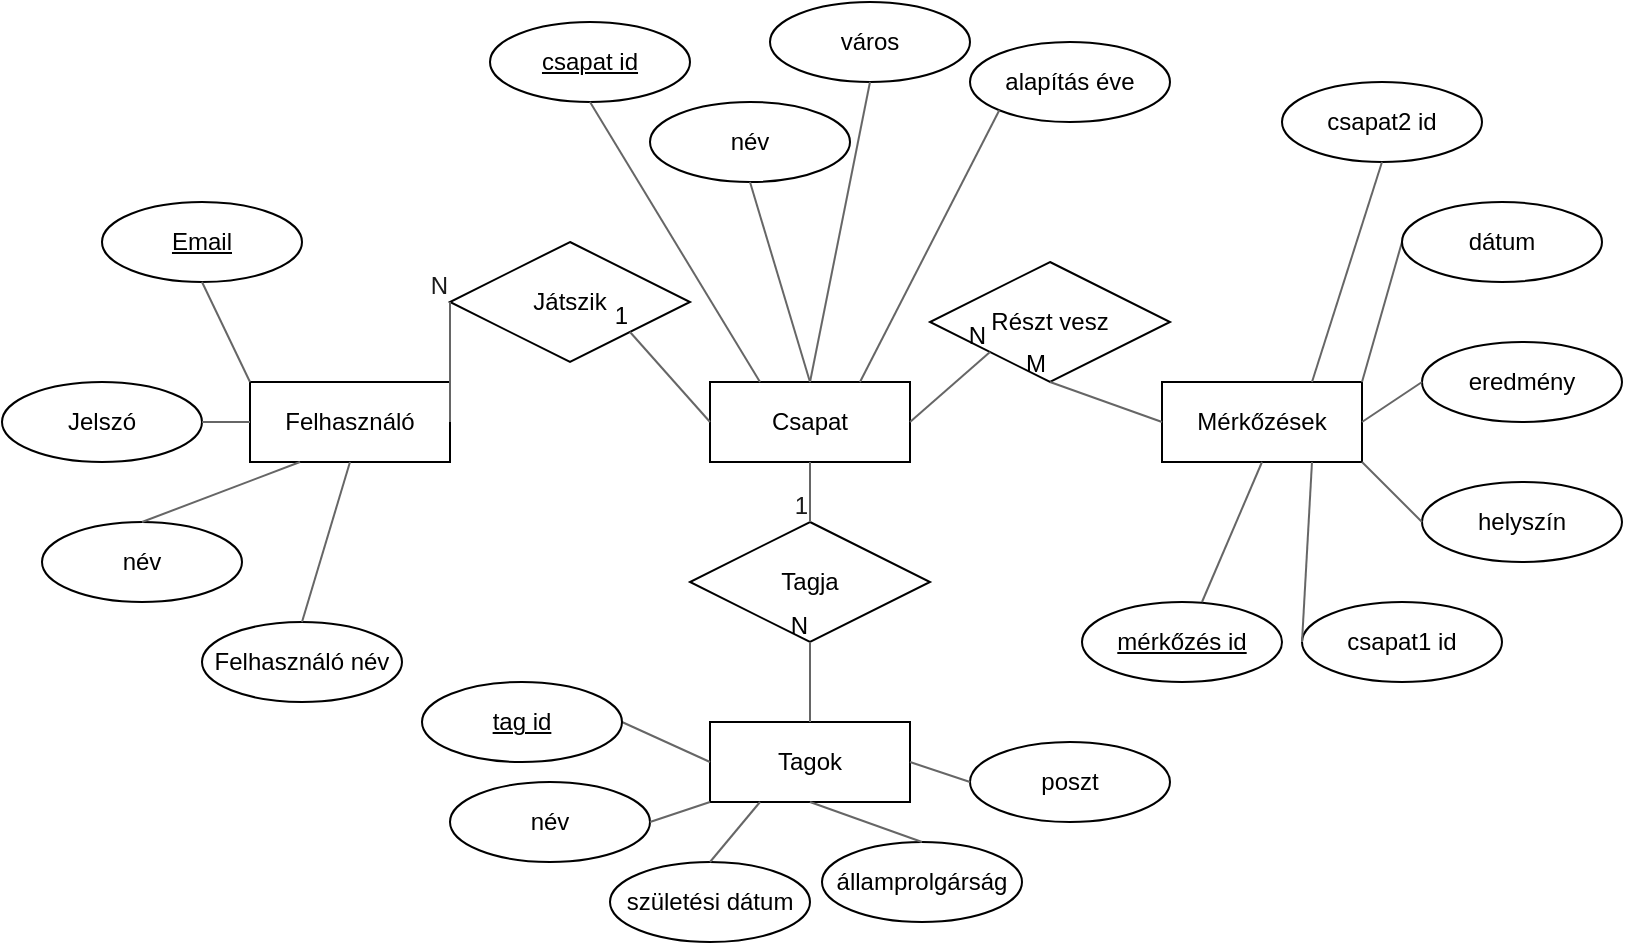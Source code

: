 <mxfile version="22.1.7" type="device">
  <diagram name="1 oldal" id="w1diMqPiLW5r_QcJpffy">
    <mxGraphModel dx="1393" dy="766" grid="1" gridSize="10" guides="1" tooltips="1" connect="1" arrows="1" fold="1" page="1" pageScale="1" pageWidth="827" pageHeight="1169" math="0" shadow="0">
      <root>
        <mxCell id="0" />
        <mxCell id="1" parent="0" />
        <mxCell id="WHFa9EzJ1td1gtTdWFNO-1" value="Játszik" style="shape=rhombus;perimeter=rhombusPerimeter;whiteSpace=wrap;html=1;align=center;" parent="1" vertex="1">
          <mxGeometry x="234" y="140" width="120" height="60" as="geometry" />
        </mxCell>
        <mxCell id="WHFa9EzJ1td1gtTdWFNO-2" value="Részt vesz" style="shape=rhombus;perimeter=rhombusPerimeter;whiteSpace=wrap;html=1;align=center;" parent="1" vertex="1">
          <mxGeometry x="474" y="150" width="120" height="60" as="geometry" />
        </mxCell>
        <mxCell id="WHFa9EzJ1td1gtTdWFNO-3" value="Tagja" style="shape=rhombus;perimeter=rhombusPerimeter;whiteSpace=wrap;html=1;align=center;" parent="1" vertex="1">
          <mxGeometry x="354" y="280" width="120" height="60" as="geometry" />
        </mxCell>
        <mxCell id="WHFa9EzJ1td1gtTdWFNO-4" value="Felhasználó" style="whiteSpace=wrap;html=1;align=center;" parent="1" vertex="1">
          <mxGeometry x="134" y="210" width="100" height="40" as="geometry" />
        </mxCell>
        <mxCell id="WHFa9EzJ1td1gtTdWFNO-5" value="Csapat" style="whiteSpace=wrap;html=1;align=center;" parent="1" vertex="1">
          <mxGeometry x="364" y="210" width="100" height="40" as="geometry" />
        </mxCell>
        <mxCell id="WHFa9EzJ1td1gtTdWFNO-6" value="Tagok" style="whiteSpace=wrap;html=1;align=center;" parent="1" vertex="1">
          <mxGeometry x="364" y="380" width="100" height="40" as="geometry" />
        </mxCell>
        <mxCell id="WHFa9EzJ1td1gtTdWFNO-7" value="Mérkőzések" style="whiteSpace=wrap;html=1;align=center;" parent="1" vertex="1">
          <mxGeometry x="590" y="210" width="100" height="40" as="geometry" />
        </mxCell>
        <mxCell id="WHFa9EzJ1td1gtTdWFNO-9" value="Jelszó" style="ellipse;whiteSpace=wrap;html=1;align=center;" parent="1" vertex="1">
          <mxGeometry x="10" y="210" width="100" height="40" as="geometry" />
        </mxCell>
        <mxCell id="WHFa9EzJ1td1gtTdWFNO-10" value="Email" style="ellipse;whiteSpace=wrap;html=1;align=center;fontStyle=4;" parent="1" vertex="1">
          <mxGeometry x="60" y="120" width="100" height="40" as="geometry" />
        </mxCell>
        <mxCell id="WHFa9EzJ1td1gtTdWFNO-12" value="név" style="ellipse;whiteSpace=wrap;html=1;align=center;" parent="1" vertex="1">
          <mxGeometry x="30" y="280" width="100" height="40" as="geometry" />
        </mxCell>
        <mxCell id="WHFa9EzJ1td1gtTdWFNO-13" value="város" style="ellipse;whiteSpace=wrap;html=1;align=center;" parent="1" vertex="1">
          <mxGeometry x="394" y="20" width="100" height="40" as="geometry" />
        </mxCell>
        <mxCell id="WHFa9EzJ1td1gtTdWFNO-14" value="csapat id" style="ellipse;whiteSpace=wrap;html=1;align=center;fontStyle=4;" parent="1" vertex="1">
          <mxGeometry x="254" y="30" width="100" height="40" as="geometry" />
        </mxCell>
        <mxCell id="WHFa9EzJ1td1gtTdWFNO-15" value="alapítás éve" style="ellipse;whiteSpace=wrap;html=1;align=center;" parent="1" vertex="1">
          <mxGeometry x="494" y="40" width="100" height="40" as="geometry" />
        </mxCell>
        <mxCell id="WHFa9EzJ1td1gtTdWFNO-16" value="államprolgárság" style="ellipse;whiteSpace=wrap;html=1;align=center;" parent="1" vertex="1">
          <mxGeometry x="420" y="440" width="100" height="40" as="geometry" />
        </mxCell>
        <mxCell id="WHFa9EzJ1td1gtTdWFNO-18" value="születési dátum" style="ellipse;whiteSpace=wrap;html=1;align=center;" parent="1" vertex="1">
          <mxGeometry x="314" y="450" width="100" height="40" as="geometry" />
        </mxCell>
        <mxCell id="WHFa9EzJ1td1gtTdWFNO-19" value="poszt" style="ellipse;whiteSpace=wrap;html=1;align=center;" parent="1" vertex="1">
          <mxGeometry x="494" y="390" width="100" height="40" as="geometry" />
        </mxCell>
        <mxCell id="WHFa9EzJ1td1gtTdWFNO-20" value="eredmény" style="ellipse;whiteSpace=wrap;html=1;align=center;" parent="1" vertex="1">
          <mxGeometry x="720" y="190" width="100" height="40" as="geometry" />
        </mxCell>
        <mxCell id="WHFa9EzJ1td1gtTdWFNO-22" value="helyszín" style="ellipse;whiteSpace=wrap;html=1;align=center;" parent="1" vertex="1">
          <mxGeometry x="720" y="260" width="100" height="40" as="geometry" />
        </mxCell>
        <mxCell id="WHFa9EzJ1td1gtTdWFNO-23" value="csapat1 id" style="ellipse;whiteSpace=wrap;html=1;align=center;" parent="1" vertex="1">
          <mxGeometry x="660" y="320" width="100" height="40" as="geometry" />
        </mxCell>
        <mxCell id="WHFa9EzJ1td1gtTdWFNO-24" value="csapat2 id" style="ellipse;whiteSpace=wrap;html=1;align=center;" parent="1" vertex="1">
          <mxGeometry x="650" y="60" width="100" height="40" as="geometry" />
        </mxCell>
        <mxCell id="WHFa9EzJ1td1gtTdWFNO-25" value="" style="endArrow=none;html=1;rounded=0;entryX=0.5;entryY=1;entryDx=0;entryDy=0;exitX=0.5;exitY=0;exitDx=0;exitDy=0;strokeColor=#666666;fillColor=#f5f5f5;" parent="1" source="WHFa9EzJ1td1gtTdWFNO-6" target="WHFa9EzJ1td1gtTdWFNO-3" edge="1">
          <mxGeometry relative="1" as="geometry">
            <mxPoint x="370" y="390" as="sourcePoint" />
            <mxPoint x="560" y="430" as="targetPoint" />
          </mxGeometry>
        </mxCell>
        <mxCell id="WHFa9EzJ1td1gtTdWFNO-26" value="N" style="resizable=0;html=1;whiteSpace=wrap;align=right;verticalAlign=bottom;" parent="WHFa9EzJ1td1gtTdWFNO-25" connectable="0" vertex="1">
          <mxGeometry x="1" relative="1" as="geometry" />
        </mxCell>
        <mxCell id="WHFa9EzJ1td1gtTdWFNO-27" value="" style="endArrow=none;html=1;rounded=0;entryX=0.5;entryY=0;entryDx=0;entryDy=0;exitX=0.5;exitY=1;exitDx=0;exitDy=0;fillColor=#f5f5f5;strokeColor=#666666;" parent="1" source="WHFa9EzJ1td1gtTdWFNO-5" target="WHFa9EzJ1td1gtTdWFNO-3" edge="1">
          <mxGeometry relative="1" as="geometry">
            <mxPoint x="400" y="430" as="sourcePoint" />
            <mxPoint x="560" y="430" as="targetPoint" />
          </mxGeometry>
        </mxCell>
        <mxCell id="WHFa9EzJ1td1gtTdWFNO-28" value="1" style="resizable=0;html=1;whiteSpace=wrap;align=right;verticalAlign=bottom;fontColor=#1A1A1A;" parent="WHFa9EzJ1td1gtTdWFNO-27" connectable="0" vertex="1">
          <mxGeometry x="1" relative="1" as="geometry" />
        </mxCell>
        <mxCell id="WHFa9EzJ1td1gtTdWFNO-29" value="" style="endArrow=none;html=1;rounded=0;exitX=1;exitY=0.5;exitDx=0;exitDy=0;entryX=0;entryY=1;entryDx=0;entryDy=0;fillColor=#f5f5f5;strokeColor=#666666;" parent="1" source="WHFa9EzJ1td1gtTdWFNO-5" target="WHFa9EzJ1td1gtTdWFNO-2" edge="1">
          <mxGeometry relative="1" as="geometry">
            <mxPoint x="400" y="430" as="sourcePoint" />
            <mxPoint x="560" y="430" as="targetPoint" />
          </mxGeometry>
        </mxCell>
        <mxCell id="WHFa9EzJ1td1gtTdWFNO-30" value="N" style="resizable=0;html=1;whiteSpace=wrap;align=right;verticalAlign=bottom;" parent="WHFa9EzJ1td1gtTdWFNO-29" connectable="0" vertex="1">
          <mxGeometry x="1" relative="1" as="geometry" />
        </mxCell>
        <mxCell id="WHFa9EzJ1td1gtTdWFNO-31" value="" style="endArrow=none;html=1;rounded=0;exitX=0;exitY=0.5;exitDx=0;exitDy=0;entryX=0.5;entryY=1;entryDx=0;entryDy=0;fillColor=#f5f5f5;strokeColor=#666666;" parent="1" source="WHFa9EzJ1td1gtTdWFNO-7" target="WHFa9EzJ1td1gtTdWFNO-2" edge="1">
          <mxGeometry relative="1" as="geometry">
            <mxPoint x="400" y="430" as="sourcePoint" />
            <mxPoint x="560" y="430" as="targetPoint" />
          </mxGeometry>
        </mxCell>
        <mxCell id="WHFa9EzJ1td1gtTdWFNO-32" value="M" style="resizable=0;html=1;whiteSpace=wrap;align=right;verticalAlign=bottom;" parent="WHFa9EzJ1td1gtTdWFNO-31" connectable="0" vertex="1">
          <mxGeometry x="1" relative="1" as="geometry" />
        </mxCell>
        <mxCell id="WHFa9EzJ1td1gtTdWFNO-34" value="" style="endArrow=none;html=1;rounded=0;exitX=1;exitY=0.5;exitDx=0;exitDy=0;entryX=0;entryY=0.5;entryDx=0;entryDy=0;fillColor=#f5f5f5;strokeColor=#666666;" parent="1" source="WHFa9EzJ1td1gtTdWFNO-4" target="WHFa9EzJ1td1gtTdWFNO-1" edge="1">
          <mxGeometry relative="1" as="geometry">
            <mxPoint x="400" y="430" as="sourcePoint" />
            <mxPoint x="560" y="430" as="targetPoint" />
          </mxGeometry>
        </mxCell>
        <mxCell id="WHFa9EzJ1td1gtTdWFNO-35" value="N" style="resizable=0;html=1;whiteSpace=wrap;align=right;verticalAlign=bottom;fontColor=#1A1A1A;" parent="WHFa9EzJ1td1gtTdWFNO-34" connectable="0" vertex="1">
          <mxGeometry x="1" relative="1" as="geometry" />
        </mxCell>
        <mxCell id="WHFa9EzJ1td1gtTdWFNO-36" value="" style="endArrow=none;html=1;rounded=0;exitX=0;exitY=0.5;exitDx=0;exitDy=0;entryX=1;entryY=1;entryDx=0;entryDy=0;fillColor=#f5f5f5;strokeColor=#666666;" parent="1" source="WHFa9EzJ1td1gtTdWFNO-5" target="WHFa9EzJ1td1gtTdWFNO-1" edge="1">
          <mxGeometry relative="1" as="geometry">
            <mxPoint x="400" y="430" as="sourcePoint" />
            <mxPoint x="560" y="430" as="targetPoint" />
          </mxGeometry>
        </mxCell>
        <mxCell id="WHFa9EzJ1td1gtTdWFNO-37" value="1" style="resizable=0;html=1;whiteSpace=wrap;align=right;verticalAlign=bottom;" parent="WHFa9EzJ1td1gtTdWFNO-36" connectable="0" vertex="1">
          <mxGeometry x="1" relative="1" as="geometry" />
        </mxCell>
        <mxCell id="WHFa9EzJ1td1gtTdWFNO-38" value="" style="endArrow=none;html=1;rounded=0;entryX=0;entryY=0;entryDx=0;entryDy=0;exitX=0.5;exitY=1;exitDx=0;exitDy=0;fillColor=#f5f5f5;strokeColor=#666666;" parent="1" source="WHFa9EzJ1td1gtTdWFNO-10" target="WHFa9EzJ1td1gtTdWFNO-4" edge="1">
          <mxGeometry relative="1" as="geometry">
            <mxPoint x="400" y="430" as="sourcePoint" />
            <mxPoint x="560" y="430" as="targetPoint" />
          </mxGeometry>
        </mxCell>
        <mxCell id="WHFa9EzJ1td1gtTdWFNO-39" value="" style="endArrow=none;html=1;rounded=0;exitX=0;exitY=0.5;exitDx=0;exitDy=0;entryX=1;entryY=0.5;entryDx=0;entryDy=0;fillColor=#f5f5f5;strokeColor=#666666;" parent="1" source="WHFa9EzJ1td1gtTdWFNO-4" target="WHFa9EzJ1td1gtTdWFNO-9" edge="1">
          <mxGeometry relative="1" as="geometry">
            <mxPoint x="400" y="430" as="sourcePoint" />
            <mxPoint x="560" y="430" as="targetPoint" />
          </mxGeometry>
        </mxCell>
        <mxCell id="WHFa9EzJ1td1gtTdWFNO-41" value="" style="endArrow=none;html=1;rounded=0;exitX=0.25;exitY=1;exitDx=0;exitDy=0;entryX=0.5;entryY=0;entryDx=0;entryDy=0;fillColor=#f5f5f5;strokeColor=#666666;" parent="1" source="WHFa9EzJ1td1gtTdWFNO-4" target="WHFa9EzJ1td1gtTdWFNO-12" edge="1">
          <mxGeometry relative="1" as="geometry">
            <mxPoint x="400" y="430" as="sourcePoint" />
            <mxPoint x="560" y="430" as="targetPoint" />
          </mxGeometry>
        </mxCell>
        <mxCell id="WHFa9EzJ1td1gtTdWFNO-42" value="" style="endArrow=none;html=1;rounded=0;exitX=0;exitY=0.5;exitDx=0;exitDy=0;entryX=1;entryY=0.5;entryDx=0;entryDy=0;fillColor=#f5f5f5;strokeColor=#666666;" parent="1" source="WHFa9EzJ1td1gtTdWFNO-6" target="WHFa9EzJ1td1gtTdWFNO-61" edge="1">
          <mxGeometry relative="1" as="geometry">
            <mxPoint x="400" y="430" as="sourcePoint" />
            <mxPoint x="334.0" y="430" as="targetPoint" />
          </mxGeometry>
        </mxCell>
        <mxCell id="WHFa9EzJ1td1gtTdWFNO-43" value="" style="endArrow=none;html=1;rounded=0;exitX=0.25;exitY=1;exitDx=0;exitDy=0;entryX=0.5;entryY=0;entryDx=0;entryDy=0;fillColor=#f5f5f5;strokeColor=#666666;" parent="1" source="WHFa9EzJ1td1gtTdWFNO-6" target="WHFa9EzJ1td1gtTdWFNO-18" edge="1">
          <mxGeometry relative="1" as="geometry">
            <mxPoint x="400" y="430" as="sourcePoint" />
            <mxPoint x="560" y="430" as="targetPoint" />
          </mxGeometry>
        </mxCell>
        <mxCell id="WHFa9EzJ1td1gtTdWFNO-44" value="" style="endArrow=none;html=1;rounded=0;exitX=0.5;exitY=1;exitDx=0;exitDy=0;entryX=0.5;entryY=0;entryDx=0;entryDy=0;fillColor=#f5f5f5;strokeColor=#666666;" parent="1" source="WHFa9EzJ1td1gtTdWFNO-6" target="WHFa9EzJ1td1gtTdWFNO-16" edge="1">
          <mxGeometry relative="1" as="geometry">
            <mxPoint x="400" y="430" as="sourcePoint" />
            <mxPoint x="560" y="430" as="targetPoint" />
          </mxGeometry>
        </mxCell>
        <mxCell id="WHFa9EzJ1td1gtTdWFNO-45" value="" style="endArrow=none;html=1;rounded=0;exitX=1;exitY=0.5;exitDx=0;exitDy=0;entryX=0;entryY=0.5;entryDx=0;entryDy=0;fillColor=#f5f5f5;strokeColor=#666666;" parent="1" source="WHFa9EzJ1td1gtTdWFNO-6" target="WHFa9EzJ1td1gtTdWFNO-19" edge="1">
          <mxGeometry relative="1" as="geometry">
            <mxPoint x="400" y="430" as="sourcePoint" />
            <mxPoint x="560" y="430" as="targetPoint" />
          </mxGeometry>
        </mxCell>
        <mxCell id="WHFa9EzJ1td1gtTdWFNO-46" value="" style="endArrow=none;html=1;rounded=0;entryX=0.5;entryY=1;entryDx=0;entryDy=0;exitX=0.75;exitY=0;exitDx=0;exitDy=0;fillColor=#f5f5f5;strokeColor=#666666;" parent="1" source="WHFa9EzJ1td1gtTdWFNO-7" target="WHFa9EzJ1td1gtTdWFNO-24" edge="1">
          <mxGeometry relative="1" as="geometry">
            <mxPoint x="400" y="430" as="sourcePoint" />
            <mxPoint x="560" y="430" as="targetPoint" />
          </mxGeometry>
        </mxCell>
        <mxCell id="WHFa9EzJ1td1gtTdWFNO-47" value="" style="endArrow=none;html=1;rounded=0;entryX=0;entryY=0.5;entryDx=0;entryDy=0;exitX=1;exitY=0;exitDx=0;exitDy=0;fillColor=#f5f5f5;strokeColor=#666666;" parent="1" source="WHFa9EzJ1td1gtTdWFNO-7" target="WHFa9EzJ1td1gtTdWFNO-65" edge="1">
          <mxGeometry relative="1" as="geometry">
            <mxPoint x="400" y="430" as="sourcePoint" />
            <mxPoint x="720.0" y="150" as="targetPoint" />
          </mxGeometry>
        </mxCell>
        <mxCell id="WHFa9EzJ1td1gtTdWFNO-48" value="" style="endArrow=none;html=1;rounded=0;entryX=0;entryY=0.5;entryDx=0;entryDy=0;exitX=1;exitY=0.5;exitDx=0;exitDy=0;fillColor=#f5f5f5;strokeColor=#666666;" parent="1" source="WHFa9EzJ1td1gtTdWFNO-7" target="WHFa9EzJ1td1gtTdWFNO-20" edge="1">
          <mxGeometry relative="1" as="geometry">
            <mxPoint x="400" y="430" as="sourcePoint" />
            <mxPoint x="560" y="430" as="targetPoint" />
          </mxGeometry>
        </mxCell>
        <mxCell id="WHFa9EzJ1td1gtTdWFNO-49" value="" style="endArrow=none;html=1;rounded=0;entryX=0;entryY=0.5;entryDx=0;entryDy=0;exitX=1;exitY=1;exitDx=0;exitDy=0;fillColor=#f5f5f5;strokeColor=#666666;" parent="1" source="WHFa9EzJ1td1gtTdWFNO-7" target="WHFa9EzJ1td1gtTdWFNO-22" edge="1">
          <mxGeometry relative="1" as="geometry">
            <mxPoint x="400" y="430" as="sourcePoint" />
            <mxPoint x="560" y="430" as="targetPoint" />
          </mxGeometry>
        </mxCell>
        <mxCell id="WHFa9EzJ1td1gtTdWFNO-50" value="" style="endArrow=none;html=1;rounded=0;entryX=0;entryY=0.5;entryDx=0;entryDy=0;exitX=0.75;exitY=1;exitDx=0;exitDy=0;fillColor=#f5f5f5;strokeColor=#666666;" parent="1" source="WHFa9EzJ1td1gtTdWFNO-7" target="WHFa9EzJ1td1gtTdWFNO-23" edge="1">
          <mxGeometry relative="1" as="geometry">
            <mxPoint x="400" y="430" as="sourcePoint" />
            <mxPoint x="560" y="430" as="targetPoint" />
          </mxGeometry>
        </mxCell>
        <mxCell id="WHFa9EzJ1td1gtTdWFNO-51" value="" style="endArrow=none;html=1;rounded=0;entryX=0.5;entryY=1;entryDx=0;entryDy=0;exitX=0.25;exitY=0;exitDx=0;exitDy=0;fillColor=#f5f5f5;strokeColor=#666666;" parent="1" source="WHFa9EzJ1td1gtTdWFNO-5" target="WHFa9EzJ1td1gtTdWFNO-14" edge="1">
          <mxGeometry relative="1" as="geometry">
            <mxPoint x="400" y="430" as="sourcePoint" />
            <mxPoint x="560" y="430" as="targetPoint" />
          </mxGeometry>
        </mxCell>
        <mxCell id="WHFa9EzJ1td1gtTdWFNO-53" value="" style="endArrow=none;html=1;rounded=0;exitX=0.5;exitY=1;exitDx=0;exitDy=0;entryX=0.5;entryY=0;entryDx=0;entryDy=0;fillColor=#f5f5f5;strokeColor=#666666;" parent="1" source="WHFa9EzJ1td1gtTdWFNO-13" target="WHFa9EzJ1td1gtTdWFNO-5" edge="1">
          <mxGeometry relative="1" as="geometry">
            <mxPoint x="400" y="430" as="sourcePoint" />
            <mxPoint x="560" y="430" as="targetPoint" />
          </mxGeometry>
        </mxCell>
        <mxCell id="WHFa9EzJ1td1gtTdWFNO-54" value="" style="endArrow=none;html=1;rounded=0;exitX=0;exitY=1;exitDx=0;exitDy=0;entryX=0.75;entryY=0;entryDx=0;entryDy=0;fillColor=#f5f5f5;strokeColor=#666666;" parent="1" source="WHFa9EzJ1td1gtTdWFNO-15" target="WHFa9EzJ1td1gtTdWFNO-5" edge="1">
          <mxGeometry relative="1" as="geometry">
            <mxPoint x="400" y="430" as="sourcePoint" />
            <mxPoint x="560" y="430" as="targetPoint" />
          </mxGeometry>
        </mxCell>
        <mxCell id="WHFa9EzJ1td1gtTdWFNO-55" value="Felhasználó név" style="ellipse;whiteSpace=wrap;html=1;align=center;" parent="1" vertex="1">
          <mxGeometry x="110" y="330" width="100" height="40" as="geometry" />
        </mxCell>
        <mxCell id="WHFa9EzJ1td1gtTdWFNO-56" value="" style="endArrow=none;html=1;rounded=0;entryX=0.5;entryY=1;entryDx=0;entryDy=0;exitX=0.5;exitY=0;exitDx=0;exitDy=0;fillColor=#f5f5f5;strokeColor=#666666;" parent="1" source="WHFa9EzJ1td1gtTdWFNO-55" target="WHFa9EzJ1td1gtTdWFNO-4" edge="1">
          <mxGeometry relative="1" as="geometry">
            <mxPoint x="120" y="170" as="sourcePoint" />
            <mxPoint x="144" y="220" as="targetPoint" />
          </mxGeometry>
        </mxCell>
        <mxCell id="WHFa9EzJ1td1gtTdWFNO-58" value="név" style="ellipse;whiteSpace=wrap;html=1;align=center;" parent="1" vertex="1">
          <mxGeometry x="334" y="70" width="100" height="40" as="geometry" />
        </mxCell>
        <mxCell id="WHFa9EzJ1td1gtTdWFNO-60" value="" style="endArrow=none;html=1;rounded=0;exitX=0.5;exitY=1;exitDx=0;exitDy=0;entryX=0.5;entryY=0;entryDx=0;entryDy=0;fillColor=#f5f5f5;strokeColor=#666666;" parent="1" source="WHFa9EzJ1td1gtTdWFNO-58" target="WHFa9EzJ1td1gtTdWFNO-5" edge="1">
          <mxGeometry relative="1" as="geometry">
            <mxPoint x="454" y="70" as="sourcePoint" />
            <mxPoint x="424" y="220" as="targetPoint" />
          </mxGeometry>
        </mxCell>
        <mxCell id="WHFa9EzJ1td1gtTdWFNO-61" value="tag id" style="ellipse;whiteSpace=wrap;html=1;align=center;fontStyle=4;" parent="1" vertex="1">
          <mxGeometry x="220" y="360" width="100" height="40" as="geometry" />
        </mxCell>
        <mxCell id="WHFa9EzJ1td1gtTdWFNO-62" value="név" style="ellipse;whiteSpace=wrap;html=1;align=center;" parent="1" vertex="1">
          <mxGeometry x="234" y="410" width="100" height="40" as="geometry" />
        </mxCell>
        <mxCell id="WHFa9EzJ1td1gtTdWFNO-63" value="" style="endArrow=none;html=1;rounded=0;exitX=0;exitY=1;exitDx=0;exitDy=0;entryX=1;entryY=0.5;entryDx=0;entryDy=0;fillColor=#f5f5f5;strokeColor=#666666;" parent="1" source="WHFa9EzJ1td1gtTdWFNO-6" target="WHFa9EzJ1td1gtTdWFNO-62" edge="1">
          <mxGeometry relative="1" as="geometry">
            <mxPoint x="374" y="410" as="sourcePoint" />
            <mxPoint x="330" y="390" as="targetPoint" />
          </mxGeometry>
        </mxCell>
        <mxCell id="WHFa9EzJ1td1gtTdWFNO-64" value="mérkőzés id" style="ellipse;whiteSpace=wrap;html=1;align=center;fontStyle=4;" parent="1" vertex="1">
          <mxGeometry x="550" y="320" width="100" height="40" as="geometry" />
        </mxCell>
        <mxCell id="WHFa9EzJ1td1gtTdWFNO-65" value="dátum" style="ellipse;whiteSpace=wrap;html=1;align=center;" parent="1" vertex="1">
          <mxGeometry x="710" y="120" width="100" height="40" as="geometry" />
        </mxCell>
        <mxCell id="WHFa9EzJ1td1gtTdWFNO-66" value="" style="endArrow=none;html=1;rounded=0;exitX=0.5;exitY=1;exitDx=0;exitDy=0;fillColor=#f5f5f5;strokeColor=#666666;entryX=0.6;entryY=0;entryDx=0;entryDy=0;entryPerimeter=0;" parent="1" source="WHFa9EzJ1td1gtTdWFNO-7" target="WHFa9EzJ1td1gtTdWFNO-64" edge="1">
          <mxGeometry relative="1" as="geometry">
            <mxPoint x="650" y="260" as="sourcePoint" />
            <mxPoint x="615" y="320" as="targetPoint" />
          </mxGeometry>
        </mxCell>
      </root>
    </mxGraphModel>
  </diagram>
</mxfile>
